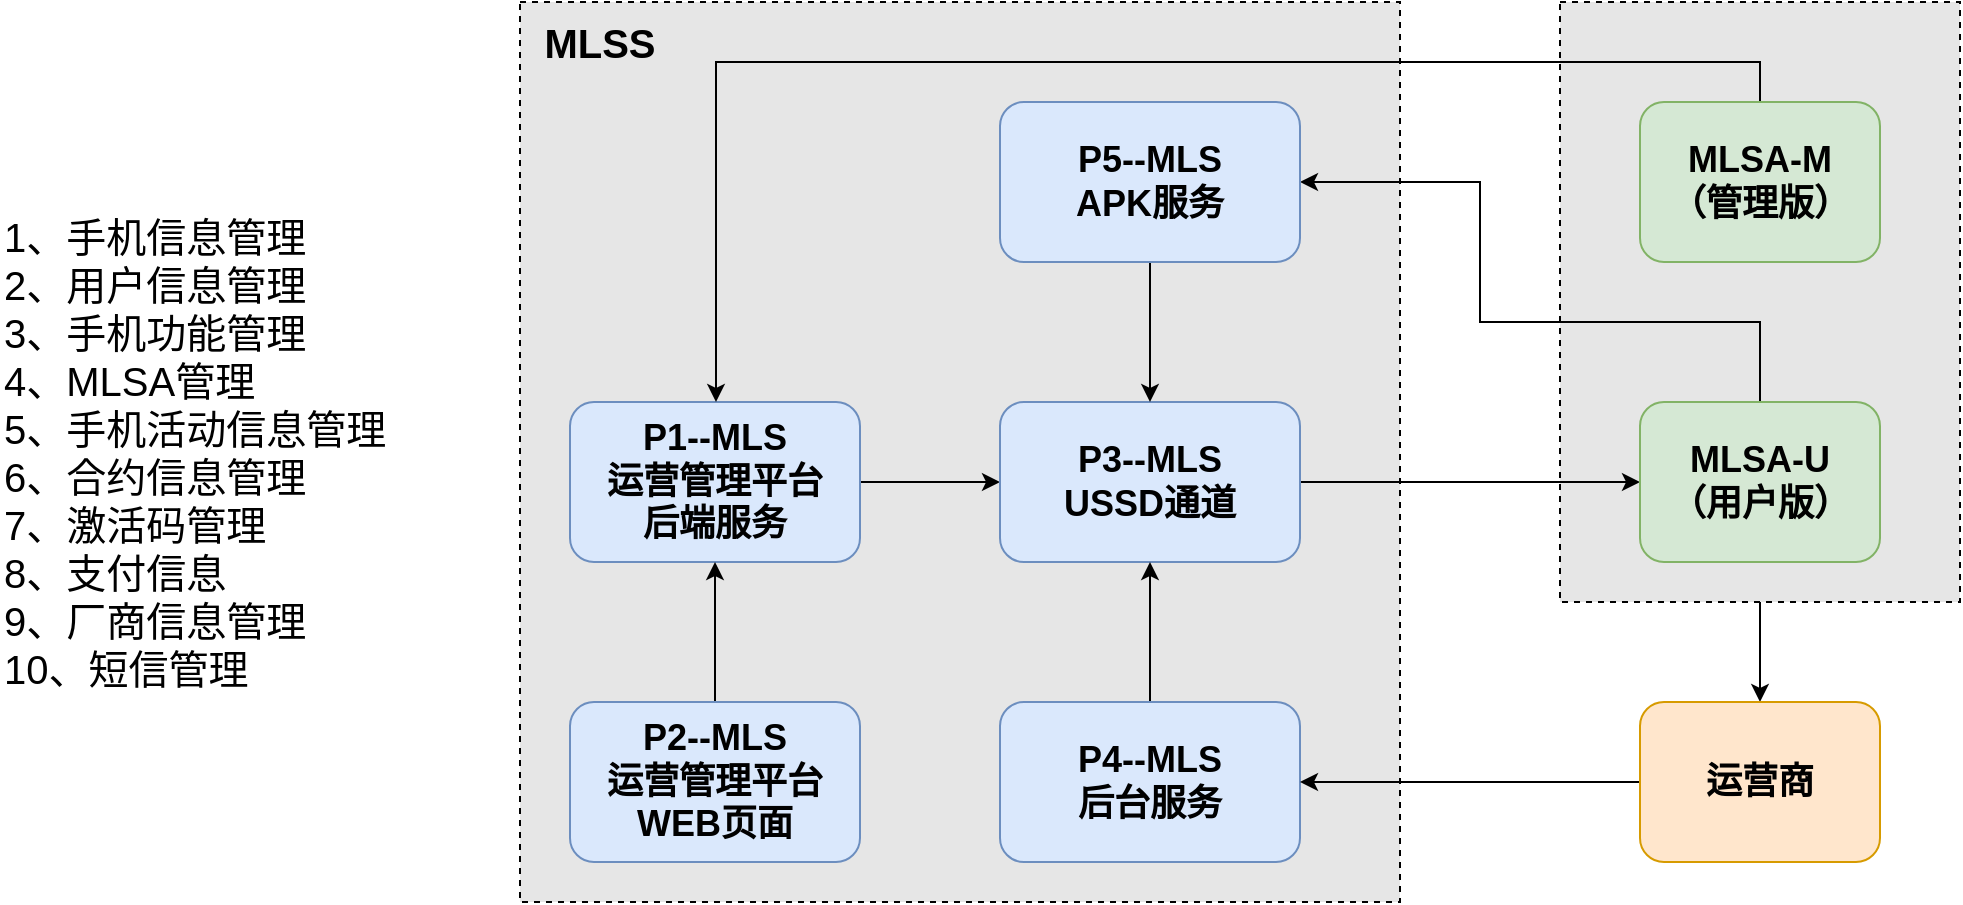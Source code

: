 <mxfile version="12.7.8" type="github">
  <diagram id="NkzRMjwECVClfPyFufu4" name="Page-1">
    <mxGraphModel dx="2208" dy="630" grid="1" gridSize="10" guides="1" tooltips="1" connect="1" arrows="1" fold="1" page="1" pageScale="1" pageWidth="827" pageHeight="1169" math="0" shadow="0">
      <root>
        <mxCell id="0" />
        <mxCell id="1" parent="0" />
        <mxCell id="ab_bX9iZ9XtQMcbPUogD-28" style="edgeStyle=orthogonalEdgeStyle;rounded=0;orthogonalLoop=1;jettySize=auto;html=1;exitX=0.5;exitY=1;exitDx=0;exitDy=0;entryX=0.5;entryY=0;entryDx=0;entryDy=0;fontSize=18;" edge="1" parent="1" source="ab_bX9iZ9XtQMcbPUogD-26" target="ab_bX9iZ9XtQMcbPUogD-4">
          <mxGeometry relative="1" as="geometry" />
        </mxCell>
        <mxCell id="ab_bX9iZ9XtQMcbPUogD-26" value="" style="rounded=0;whiteSpace=wrap;html=1;dashed=1;strokeWidth=1;fillColor=#E6E6E6;fontSize=18;align=left;" vertex="1" parent="1">
          <mxGeometry x="480" y="160" width="200" height="300" as="geometry" />
        </mxCell>
        <mxCell id="ab_bX9iZ9XtQMcbPUogD-13" value="" style="rounded=0;whiteSpace=wrap;html=1;fillColor=#E6E6E6;strokeWidth=1;dashed=1;" vertex="1" parent="1">
          <mxGeometry x="-40" y="160" width="440" height="450" as="geometry" />
        </mxCell>
        <mxCell id="ab_bX9iZ9XtQMcbPUogD-7" style="edgeStyle=orthogonalEdgeStyle;rounded=0;orthogonalLoop=1;jettySize=auto;html=1;exitX=1;exitY=0.5;exitDx=0;exitDy=0;entryX=0;entryY=0.5;entryDx=0;entryDy=0;" edge="1" parent="1" source="ab_bX9iZ9XtQMcbPUogD-1" target="ab_bX9iZ9XtQMcbPUogD-2">
          <mxGeometry relative="1" as="geometry" />
        </mxCell>
        <mxCell id="ab_bX9iZ9XtQMcbPUogD-1" value="P1--MLS&lt;br style=&quot;font-size: 18px&quot;&gt;运营管理平台&lt;br&gt;后端服务" style="rounded=1;whiteSpace=wrap;html=1;fillColor=#dae8fc;strokeColor=#6c8ebf;fontSize=18;fontStyle=1" vertex="1" parent="1">
          <mxGeometry x="-15" y="360" width="145" height="80" as="geometry" />
        </mxCell>
        <mxCell id="ab_bX9iZ9XtQMcbPUogD-9" style="edgeStyle=orthogonalEdgeStyle;rounded=0;orthogonalLoop=1;jettySize=auto;html=1;exitX=1;exitY=0.5;exitDx=0;exitDy=0;entryX=0;entryY=0.5;entryDx=0;entryDy=0;" edge="1" parent="1" source="ab_bX9iZ9XtQMcbPUogD-2" target="ab_bX9iZ9XtQMcbPUogD-8">
          <mxGeometry relative="1" as="geometry" />
        </mxCell>
        <mxCell id="ab_bX9iZ9XtQMcbPUogD-2" value="P3--MLS&lt;br style=&quot;font-size: 18px;&quot;&gt;USSD通道" style="rounded=1;whiteSpace=wrap;html=1;fillColor=#dae8fc;strokeColor=#6c8ebf;fontSize=18;fontStyle=1" vertex="1" parent="1">
          <mxGeometry x="200" y="360" width="150" height="80" as="geometry" />
        </mxCell>
        <mxCell id="ab_bX9iZ9XtQMcbPUogD-6" style="edgeStyle=orthogonalEdgeStyle;rounded=0;orthogonalLoop=1;jettySize=auto;html=1;exitX=0.5;exitY=0;exitDx=0;exitDy=0;entryX=0.5;entryY=1;entryDx=0;entryDy=0;" edge="1" parent="1" source="ab_bX9iZ9XtQMcbPUogD-3" target="ab_bX9iZ9XtQMcbPUogD-2">
          <mxGeometry relative="1" as="geometry" />
        </mxCell>
        <mxCell id="ab_bX9iZ9XtQMcbPUogD-3" value="P4--MLS&lt;br style=&quot;font-size: 18px;&quot;&gt;后台服务" style="rounded=1;whiteSpace=wrap;html=1;fillColor=#dae8fc;strokeColor=#6c8ebf;fontSize=18;fontStyle=1" vertex="1" parent="1">
          <mxGeometry x="200" y="510" width="150" height="80" as="geometry" />
        </mxCell>
        <mxCell id="ab_bX9iZ9XtQMcbPUogD-5" style="edgeStyle=orthogonalEdgeStyle;rounded=0;orthogonalLoop=1;jettySize=auto;html=1;exitX=0;exitY=0.5;exitDx=0;exitDy=0;entryX=1;entryY=0.5;entryDx=0;entryDy=0;" edge="1" parent="1" source="ab_bX9iZ9XtQMcbPUogD-4" target="ab_bX9iZ9XtQMcbPUogD-3">
          <mxGeometry relative="1" as="geometry" />
        </mxCell>
        <mxCell id="ab_bX9iZ9XtQMcbPUogD-4" value="运营商" style="rounded=1;whiteSpace=wrap;html=1;fillColor=#ffe6cc;strokeColor=#d79b00;fontSize=18;fontStyle=1" vertex="1" parent="1">
          <mxGeometry x="520" y="510" width="120" height="80" as="geometry" />
        </mxCell>
        <mxCell id="ab_bX9iZ9XtQMcbPUogD-12" style="edgeStyle=orthogonalEdgeStyle;rounded=0;orthogonalLoop=1;jettySize=auto;html=1;exitX=0.5;exitY=0;exitDx=0;exitDy=0;entryX=1;entryY=0.5;entryDx=0;entryDy=0;" edge="1" parent="1" source="ab_bX9iZ9XtQMcbPUogD-8" target="ab_bX9iZ9XtQMcbPUogD-10">
          <mxGeometry relative="1" as="geometry">
            <Array as="points">
              <mxPoint x="580" y="320" />
              <mxPoint x="440" y="320" />
              <mxPoint x="440" y="250" />
            </Array>
          </mxGeometry>
        </mxCell>
        <mxCell id="ab_bX9iZ9XtQMcbPUogD-8" value="MLSA-U&lt;br&gt;（用户版）" style="rounded=1;whiteSpace=wrap;html=1;fillColor=#d5e8d4;strokeColor=#82b366;fontSize=18;fontStyle=1" vertex="1" parent="1">
          <mxGeometry x="520" y="360" width="120" height="80" as="geometry" />
        </mxCell>
        <mxCell id="ab_bX9iZ9XtQMcbPUogD-11" style="edgeStyle=orthogonalEdgeStyle;rounded=0;orthogonalLoop=1;jettySize=auto;html=1;exitX=0.5;exitY=1;exitDx=0;exitDy=0;entryX=0.5;entryY=0;entryDx=0;entryDy=0;" edge="1" parent="1" source="ab_bX9iZ9XtQMcbPUogD-10" target="ab_bX9iZ9XtQMcbPUogD-2">
          <mxGeometry relative="1" as="geometry" />
        </mxCell>
        <mxCell id="ab_bX9iZ9XtQMcbPUogD-10" value="P5--MLS&lt;br style=&quot;font-size: 18px&quot;&gt;APK服务" style="rounded=1;whiteSpace=wrap;html=1;fillColor=#dae8fc;strokeColor=#6c8ebf;fontSize=18;fontStyle=1" vertex="1" parent="1">
          <mxGeometry x="200" y="210" width="150" height="80" as="geometry" />
        </mxCell>
        <mxCell id="ab_bX9iZ9XtQMcbPUogD-14" value="&lt;b style=&quot;font-size: 20px;&quot;&gt;&lt;font style=&quot;font-size: 20px;&quot;&gt;MLSS&lt;/font&gt;&lt;/b&gt;" style="text;html=1;strokeColor=none;fillColor=none;align=center;verticalAlign=middle;whiteSpace=wrap;rounded=0;dashed=1;fontSize=20;" vertex="1" parent="1">
          <mxGeometry x="-20" y="170" width="40" height="20" as="geometry" />
        </mxCell>
        <mxCell id="ab_bX9iZ9XtQMcbPUogD-16" value="1、手机信息管理&lt;br&gt;2、用户信息管理&lt;br&gt;3、手机功能管理&lt;br&gt;4、MLSA管理&lt;br&gt;5、手机活动信息管理&lt;br&gt;6、合约信息管理&lt;br&gt;7、激活码管理&lt;br&gt;8、支付信息&lt;br&gt;9、厂商信息管理&lt;br&gt;10、短信管理&lt;br&gt;" style="text;html=1;strokeColor=none;fillColor=none;align=left;verticalAlign=middle;whiteSpace=wrap;rounded=0;dashed=1;fontSize=20;" vertex="1" parent="1">
          <mxGeometry x="-300" y="260" width="220" height="250" as="geometry" />
        </mxCell>
        <mxCell id="ab_bX9iZ9XtQMcbPUogD-24" style="edgeStyle=orthogonalEdgeStyle;rounded=0;orthogonalLoop=1;jettySize=auto;html=1;entryX=0.5;entryY=1;entryDx=0;entryDy=0;fontSize=18;" edge="1" parent="1" source="ab_bX9iZ9XtQMcbPUogD-17" target="ab_bX9iZ9XtQMcbPUogD-1">
          <mxGeometry relative="1" as="geometry" />
        </mxCell>
        <mxCell id="ab_bX9iZ9XtQMcbPUogD-17" value="P2--MLS&lt;br style=&quot;font-size: 18px&quot;&gt;运营管理平台&lt;br&gt;WEB页面" style="rounded=1;whiteSpace=wrap;html=1;fillColor=#dae8fc;strokeColor=#6c8ebf;fontSize=18;fontStyle=1" vertex="1" parent="1">
          <mxGeometry x="-15" y="510" width="145" height="80" as="geometry" />
        </mxCell>
        <mxCell id="ab_bX9iZ9XtQMcbPUogD-25" style="edgeStyle=orthogonalEdgeStyle;rounded=0;orthogonalLoop=1;jettySize=auto;html=1;fontSize=18;exitX=0.5;exitY=0;exitDx=0;exitDy=0;" edge="1" parent="1" source="ab_bX9iZ9XtQMcbPUogD-21" target="ab_bX9iZ9XtQMcbPUogD-1">
          <mxGeometry relative="1" as="geometry">
            <Array as="points">
              <mxPoint x="580" y="190" />
              <mxPoint x="58" y="190" />
            </Array>
          </mxGeometry>
        </mxCell>
        <mxCell id="ab_bX9iZ9XtQMcbPUogD-21" value="MLSA-M&lt;br&gt;（管理版）" style="rounded=1;whiteSpace=wrap;html=1;fillColor=#d5e8d4;strokeColor=#82b366;fontSize=18;fontStyle=1" vertex="1" parent="1">
          <mxGeometry x="520" y="210" width="120" height="80" as="geometry" />
        </mxCell>
      </root>
    </mxGraphModel>
  </diagram>
</mxfile>
